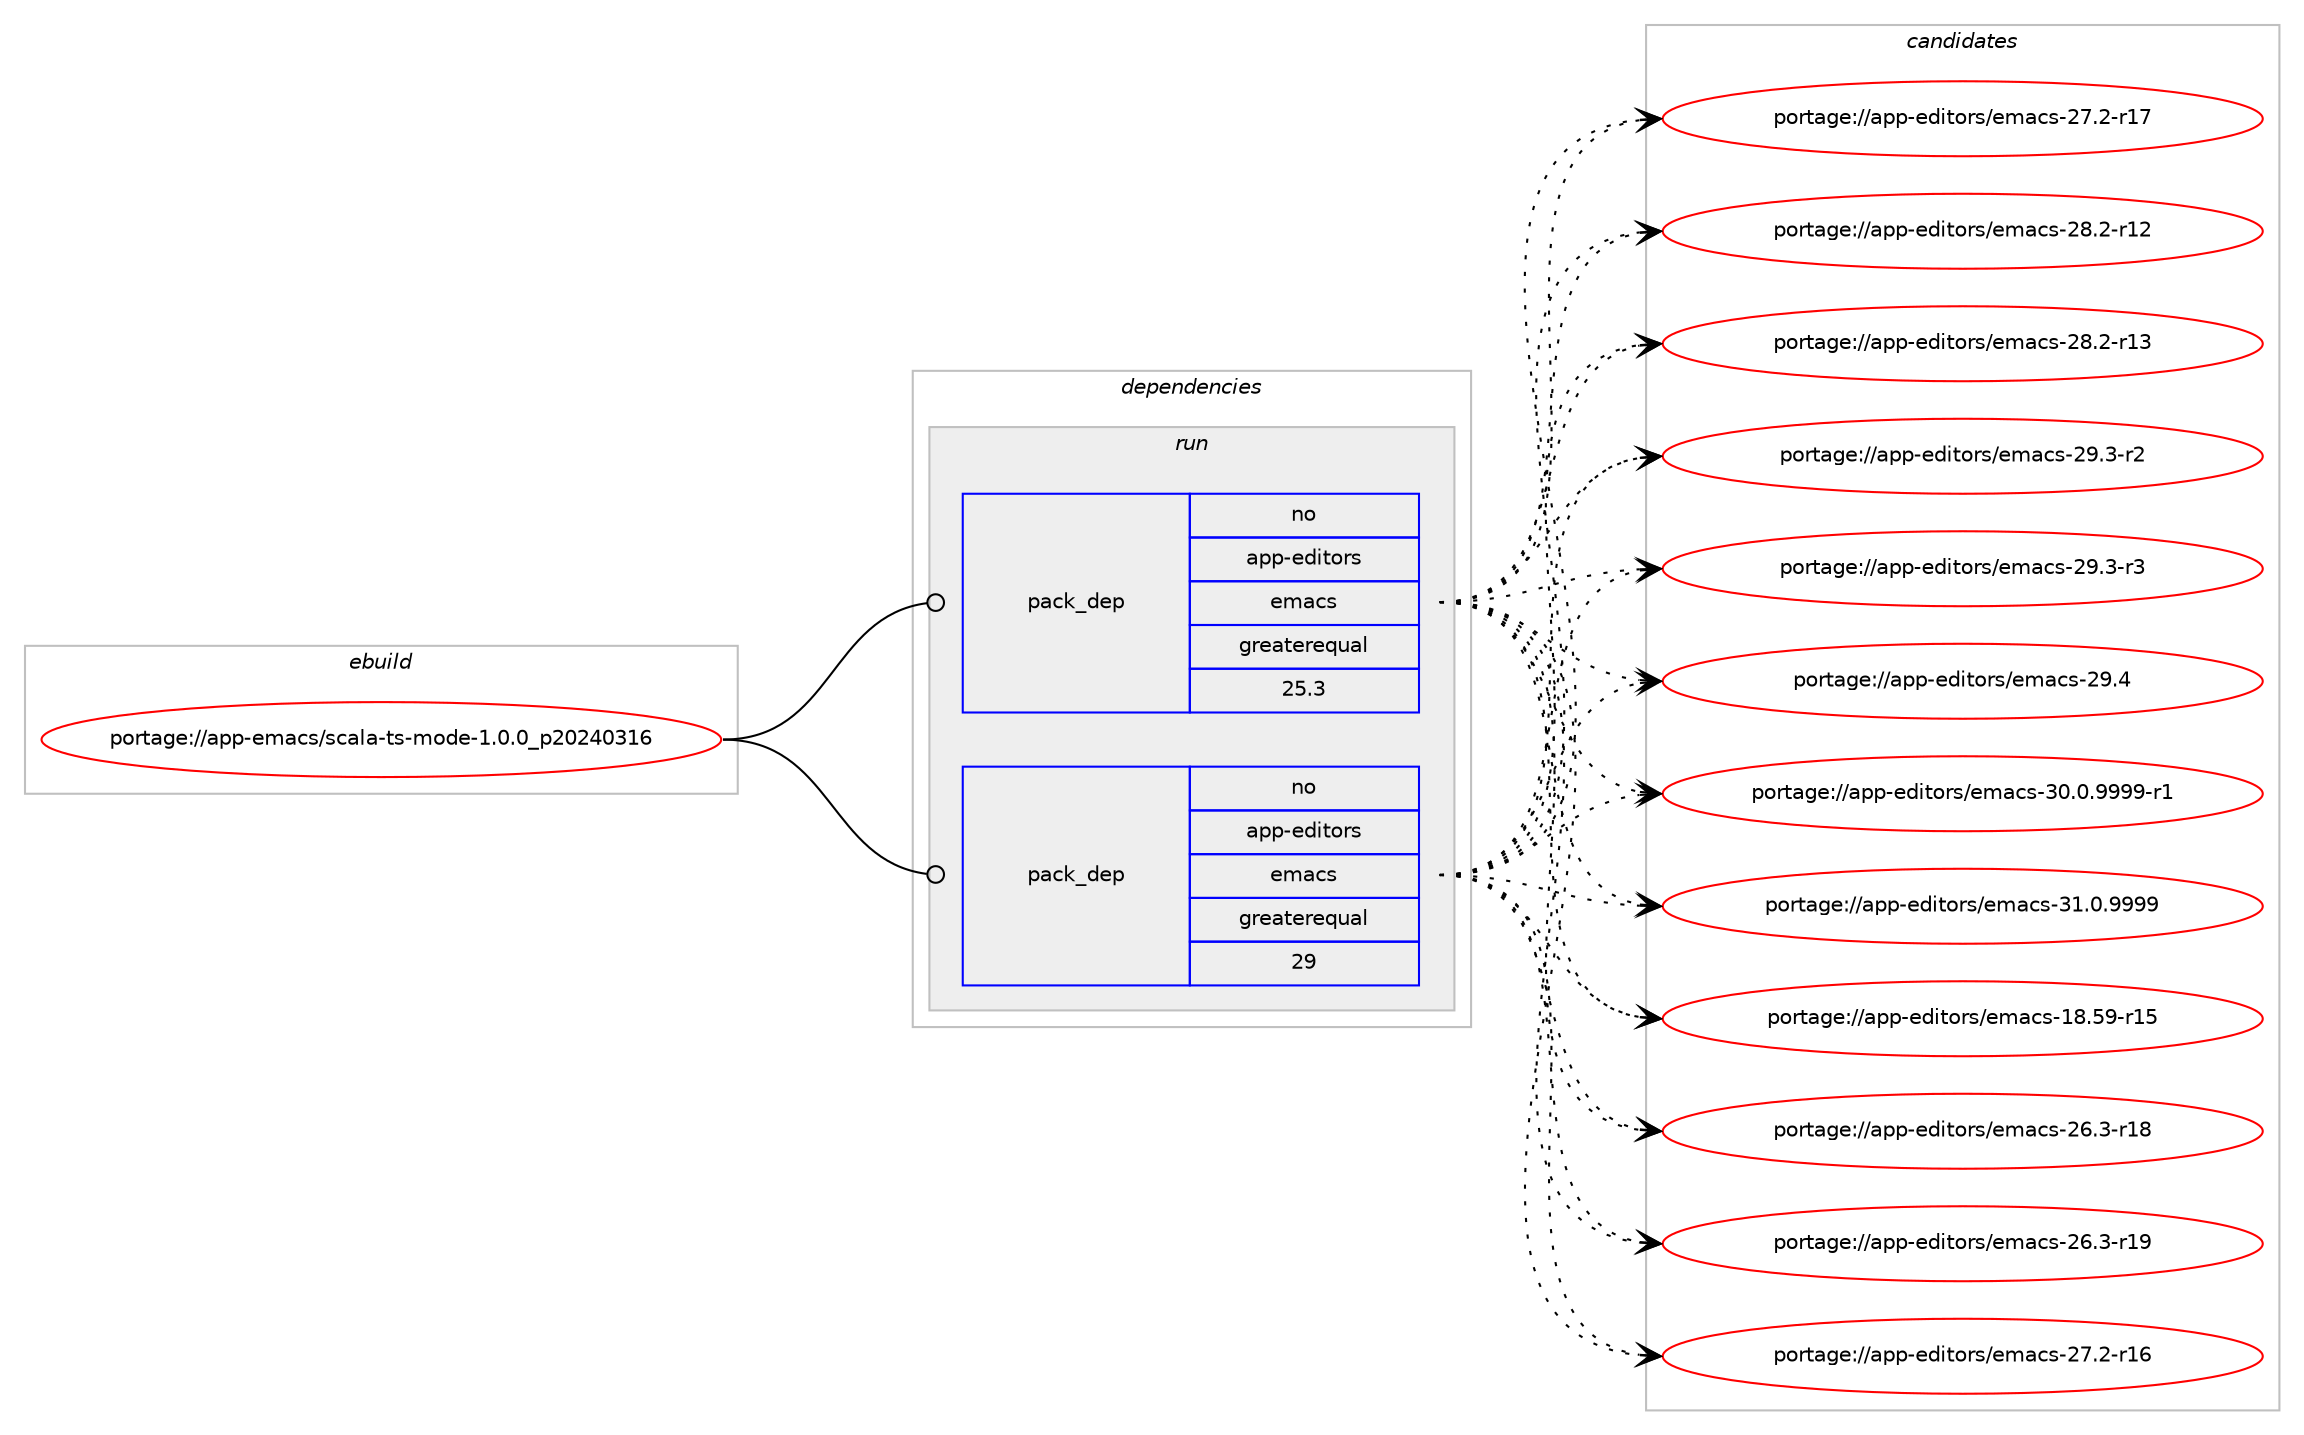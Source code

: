 digraph prolog {

# *************
# Graph options
# *************

newrank=true;
concentrate=true;
compound=true;
graph [rankdir=LR,fontname=Helvetica,fontsize=10,ranksep=1.5];#, ranksep=2.5, nodesep=0.2];
edge  [arrowhead=vee];
node  [fontname=Helvetica,fontsize=10];

# **********
# The ebuild
# **********

subgraph cluster_leftcol {
color=gray;
rank=same;
label=<<i>ebuild</i>>;
id [label="portage://app-emacs/scala-ts-mode-1.0.0_p20240316", color=red, width=4, href="../app-emacs/scala-ts-mode-1.0.0_p20240316.svg"];
}

# ****************
# The dependencies
# ****************

subgraph cluster_midcol {
color=gray;
label=<<i>dependencies</i>>;
subgraph cluster_compile {
fillcolor="#eeeeee";
style=filled;
label=<<i>compile</i>>;
}
subgraph cluster_compileandrun {
fillcolor="#eeeeee";
style=filled;
label=<<i>compile and run</i>>;
}
subgraph cluster_run {
fillcolor="#eeeeee";
style=filled;
label=<<i>run</i>>;
subgraph pack4012 {
dependency10217 [label=<<TABLE BORDER="0" CELLBORDER="1" CELLSPACING="0" CELLPADDING="4" WIDTH="220"><TR><TD ROWSPAN="6" CELLPADDING="30">pack_dep</TD></TR><TR><TD WIDTH="110">no</TD></TR><TR><TD>app-editors</TD></TR><TR><TD>emacs</TD></TR><TR><TD>greaterequal</TD></TR><TR><TD>25.3</TD></TR></TABLE>>, shape=none, color=blue];
}
id:e -> dependency10217:w [weight=20,style="solid",arrowhead="odot"];
subgraph pack4013 {
dependency10218 [label=<<TABLE BORDER="0" CELLBORDER="1" CELLSPACING="0" CELLPADDING="4" WIDTH="220"><TR><TD ROWSPAN="6" CELLPADDING="30">pack_dep</TD></TR><TR><TD WIDTH="110">no</TD></TR><TR><TD>app-editors</TD></TR><TR><TD>emacs</TD></TR><TR><TD>greaterequal</TD></TR><TR><TD>29</TD></TR></TABLE>>, shape=none, color=blue];
}
id:e -> dependency10218:w [weight=20,style="solid",arrowhead="odot"];
# *** BEGIN UNKNOWN DEPENDENCY TYPE (TODO) ***
# id -> package_dependency(portage://app-emacs/scala-ts-mode-1.0.0_p20240316,run,no,dev-libs,tree-sitter-scala,none,[,,],[],[])
# *** END UNKNOWN DEPENDENCY TYPE (TODO) ***

}
}

# **************
# The candidates
# **************

subgraph cluster_choices {
rank=same;
color=gray;
label=<<i>candidates</i>>;

subgraph choice4012 {
color=black;
nodesep=1;
choice9711211245101100105116111114115471011099799115454956465357451144953 [label="portage://app-editors/emacs-18.59-r15", color=red, width=4,href="../app-editors/emacs-18.59-r15.svg"];
choice97112112451011001051161111141154710110997991154550544651451144956 [label="portage://app-editors/emacs-26.3-r18", color=red, width=4,href="../app-editors/emacs-26.3-r18.svg"];
choice97112112451011001051161111141154710110997991154550544651451144957 [label="portage://app-editors/emacs-26.3-r19", color=red, width=4,href="../app-editors/emacs-26.3-r19.svg"];
choice97112112451011001051161111141154710110997991154550554650451144954 [label="portage://app-editors/emacs-27.2-r16", color=red, width=4,href="../app-editors/emacs-27.2-r16.svg"];
choice97112112451011001051161111141154710110997991154550554650451144955 [label="portage://app-editors/emacs-27.2-r17", color=red, width=4,href="../app-editors/emacs-27.2-r17.svg"];
choice97112112451011001051161111141154710110997991154550564650451144950 [label="portage://app-editors/emacs-28.2-r12", color=red, width=4,href="../app-editors/emacs-28.2-r12.svg"];
choice97112112451011001051161111141154710110997991154550564650451144951 [label="portage://app-editors/emacs-28.2-r13", color=red, width=4,href="../app-editors/emacs-28.2-r13.svg"];
choice971121124510110010511611111411547101109979911545505746514511450 [label="portage://app-editors/emacs-29.3-r2", color=red, width=4,href="../app-editors/emacs-29.3-r2.svg"];
choice971121124510110010511611111411547101109979911545505746514511451 [label="portage://app-editors/emacs-29.3-r3", color=red, width=4,href="../app-editors/emacs-29.3-r3.svg"];
choice97112112451011001051161111141154710110997991154550574652 [label="portage://app-editors/emacs-29.4", color=red, width=4,href="../app-editors/emacs-29.4.svg"];
choice9711211245101100105116111114115471011099799115455148464846575757574511449 [label="portage://app-editors/emacs-30.0.9999-r1", color=red, width=4,href="../app-editors/emacs-30.0.9999-r1.svg"];
choice971121124510110010511611111411547101109979911545514946484657575757 [label="portage://app-editors/emacs-31.0.9999", color=red, width=4,href="../app-editors/emacs-31.0.9999.svg"];
dependency10217:e -> choice9711211245101100105116111114115471011099799115454956465357451144953:w [style=dotted,weight="100"];
dependency10217:e -> choice97112112451011001051161111141154710110997991154550544651451144956:w [style=dotted,weight="100"];
dependency10217:e -> choice97112112451011001051161111141154710110997991154550544651451144957:w [style=dotted,weight="100"];
dependency10217:e -> choice97112112451011001051161111141154710110997991154550554650451144954:w [style=dotted,weight="100"];
dependency10217:e -> choice97112112451011001051161111141154710110997991154550554650451144955:w [style=dotted,weight="100"];
dependency10217:e -> choice97112112451011001051161111141154710110997991154550564650451144950:w [style=dotted,weight="100"];
dependency10217:e -> choice97112112451011001051161111141154710110997991154550564650451144951:w [style=dotted,weight="100"];
dependency10217:e -> choice971121124510110010511611111411547101109979911545505746514511450:w [style=dotted,weight="100"];
dependency10217:e -> choice971121124510110010511611111411547101109979911545505746514511451:w [style=dotted,weight="100"];
dependency10217:e -> choice97112112451011001051161111141154710110997991154550574652:w [style=dotted,weight="100"];
dependency10217:e -> choice9711211245101100105116111114115471011099799115455148464846575757574511449:w [style=dotted,weight="100"];
dependency10217:e -> choice971121124510110010511611111411547101109979911545514946484657575757:w [style=dotted,weight="100"];
}
subgraph choice4013 {
color=black;
nodesep=1;
choice9711211245101100105116111114115471011099799115454956465357451144953 [label="portage://app-editors/emacs-18.59-r15", color=red, width=4,href="../app-editors/emacs-18.59-r15.svg"];
choice97112112451011001051161111141154710110997991154550544651451144956 [label="portage://app-editors/emacs-26.3-r18", color=red, width=4,href="../app-editors/emacs-26.3-r18.svg"];
choice97112112451011001051161111141154710110997991154550544651451144957 [label="portage://app-editors/emacs-26.3-r19", color=red, width=4,href="../app-editors/emacs-26.3-r19.svg"];
choice97112112451011001051161111141154710110997991154550554650451144954 [label="portage://app-editors/emacs-27.2-r16", color=red, width=4,href="../app-editors/emacs-27.2-r16.svg"];
choice97112112451011001051161111141154710110997991154550554650451144955 [label="portage://app-editors/emacs-27.2-r17", color=red, width=4,href="../app-editors/emacs-27.2-r17.svg"];
choice97112112451011001051161111141154710110997991154550564650451144950 [label="portage://app-editors/emacs-28.2-r12", color=red, width=4,href="../app-editors/emacs-28.2-r12.svg"];
choice97112112451011001051161111141154710110997991154550564650451144951 [label="portage://app-editors/emacs-28.2-r13", color=red, width=4,href="../app-editors/emacs-28.2-r13.svg"];
choice971121124510110010511611111411547101109979911545505746514511450 [label="portage://app-editors/emacs-29.3-r2", color=red, width=4,href="../app-editors/emacs-29.3-r2.svg"];
choice971121124510110010511611111411547101109979911545505746514511451 [label="portage://app-editors/emacs-29.3-r3", color=red, width=4,href="../app-editors/emacs-29.3-r3.svg"];
choice97112112451011001051161111141154710110997991154550574652 [label="portage://app-editors/emacs-29.4", color=red, width=4,href="../app-editors/emacs-29.4.svg"];
choice9711211245101100105116111114115471011099799115455148464846575757574511449 [label="portage://app-editors/emacs-30.0.9999-r1", color=red, width=4,href="../app-editors/emacs-30.0.9999-r1.svg"];
choice971121124510110010511611111411547101109979911545514946484657575757 [label="portage://app-editors/emacs-31.0.9999", color=red, width=4,href="../app-editors/emacs-31.0.9999.svg"];
dependency10218:e -> choice9711211245101100105116111114115471011099799115454956465357451144953:w [style=dotted,weight="100"];
dependency10218:e -> choice97112112451011001051161111141154710110997991154550544651451144956:w [style=dotted,weight="100"];
dependency10218:e -> choice97112112451011001051161111141154710110997991154550544651451144957:w [style=dotted,weight="100"];
dependency10218:e -> choice97112112451011001051161111141154710110997991154550554650451144954:w [style=dotted,weight="100"];
dependency10218:e -> choice97112112451011001051161111141154710110997991154550554650451144955:w [style=dotted,weight="100"];
dependency10218:e -> choice97112112451011001051161111141154710110997991154550564650451144950:w [style=dotted,weight="100"];
dependency10218:e -> choice97112112451011001051161111141154710110997991154550564650451144951:w [style=dotted,weight="100"];
dependency10218:e -> choice971121124510110010511611111411547101109979911545505746514511450:w [style=dotted,weight="100"];
dependency10218:e -> choice971121124510110010511611111411547101109979911545505746514511451:w [style=dotted,weight="100"];
dependency10218:e -> choice97112112451011001051161111141154710110997991154550574652:w [style=dotted,weight="100"];
dependency10218:e -> choice9711211245101100105116111114115471011099799115455148464846575757574511449:w [style=dotted,weight="100"];
dependency10218:e -> choice971121124510110010511611111411547101109979911545514946484657575757:w [style=dotted,weight="100"];
}
}

}
